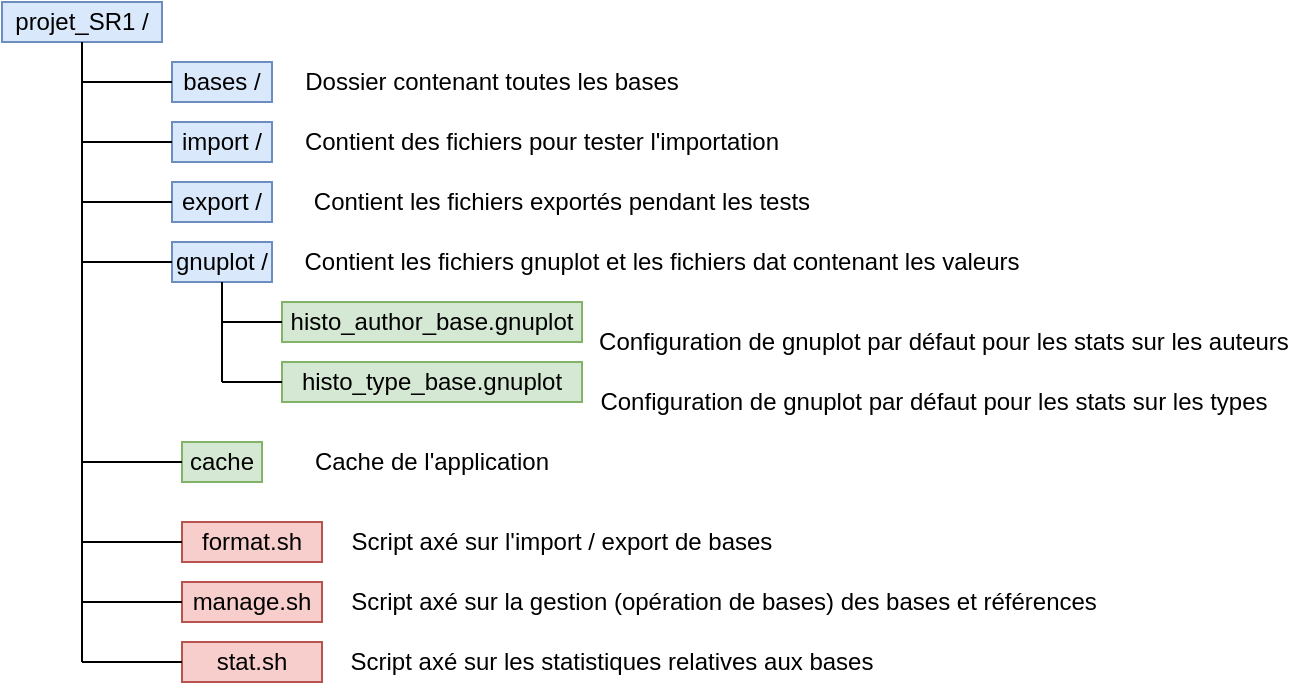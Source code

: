 <mxfile version="13.9.9" type="device"><diagram id="EzbibuZheLR4G6D-x0TU" name="Page-1"><mxGraphModel dx="813" dy="470" grid="1" gridSize="10" guides="1" tooltips="1" connect="1" arrows="1" fold="1" page="1" pageScale="1" pageWidth="827" pageHeight="1169" math="0" shadow="0"><root><mxCell id="0"/><mxCell id="1" parent="0"/><mxCell id="dy4epVjrkg8IKyltsr2a-1" value="projet_SR1 /" style="text;html=1;strokeColor=#6c8ebf;fillColor=#dae8fc;align=center;verticalAlign=middle;whiteSpace=wrap;rounded=0;" vertex="1" parent="1"><mxGeometry y="20" width="80" height="20" as="geometry"/></mxCell><mxCell id="dy4epVjrkg8IKyltsr2a-2" value="" style="endArrow=none;html=1;entryX=0.5;entryY=1;entryDx=0;entryDy=0;" edge="1" parent="1" target="dy4epVjrkg8IKyltsr2a-1"><mxGeometry width="50" height="50" relative="1" as="geometry"><mxPoint x="40" y="350" as="sourcePoint"/><mxPoint x="280" y="50" as="targetPoint"/></mxGeometry></mxCell><mxCell id="dy4epVjrkg8IKyltsr2a-3" value="bases /" style="text;html=1;strokeColor=#6c8ebf;fillColor=#dae8fc;align=center;verticalAlign=middle;whiteSpace=wrap;rounded=0;" vertex="1" parent="1"><mxGeometry x="85" y="50" width="50" height="20" as="geometry"/></mxCell><mxCell id="dy4epVjrkg8IKyltsr2a-4" value="gnuplot /" style="text;html=1;strokeColor=#6c8ebf;fillColor=#dae8fc;align=center;verticalAlign=middle;whiteSpace=wrap;rounded=0;" vertex="1" parent="1"><mxGeometry x="85" y="140" width="50" height="20" as="geometry"/></mxCell><mxCell id="dy4epVjrkg8IKyltsr2a-5" value="import /" style="text;html=1;strokeColor=#6c8ebf;fillColor=#dae8fc;align=center;verticalAlign=middle;whiteSpace=wrap;rounded=0;" vertex="1" parent="1"><mxGeometry x="85" y="80" width="50" height="20" as="geometry"/></mxCell><mxCell id="dy4epVjrkg8IKyltsr2a-6" value="export /" style="text;html=1;strokeColor=#6c8ebf;fillColor=#dae8fc;align=center;verticalAlign=middle;whiteSpace=wrap;rounded=0;" vertex="1" parent="1"><mxGeometry x="85" y="110" width="50" height="20" as="geometry"/></mxCell><mxCell id="dy4epVjrkg8IKyltsr2a-12" value="Dossier contenant toutes les bases" style="text;html=1;strokeColor=none;fillColor=none;align=center;verticalAlign=middle;whiteSpace=wrap;rounded=0;" vertex="1" parent="1"><mxGeometry x="150" y="50" width="190" height="20" as="geometry"/></mxCell><mxCell id="dy4epVjrkg8IKyltsr2a-14" value="histo_author_base.gnuplot" style="text;html=1;strokeColor=#82b366;fillColor=#d5e8d4;align=center;verticalAlign=middle;whiteSpace=wrap;rounded=0;" vertex="1" parent="1"><mxGeometry x="140" y="170" width="150" height="20" as="geometry"/></mxCell><mxCell id="dy4epVjrkg8IKyltsr2a-15" value="histo_type_base.gnuplot" style="text;html=1;strokeColor=#82b366;fillColor=#d5e8d4;align=center;verticalAlign=middle;whiteSpace=wrap;rounded=0;" vertex="1" parent="1"><mxGeometry x="140" y="200" width="150" height="20" as="geometry"/></mxCell><mxCell id="dy4epVjrkg8IKyltsr2a-16" value="cache" style="text;html=1;strokeColor=#82b366;fillColor=#d5e8d4;align=center;verticalAlign=middle;whiteSpace=wrap;rounded=0;" vertex="1" parent="1"><mxGeometry x="90" y="240" width="40" height="20" as="geometry"/></mxCell><mxCell id="dy4epVjrkg8IKyltsr2a-17" value="format.sh" style="text;html=1;strokeColor=#b85450;fillColor=#f8cecc;align=center;verticalAlign=middle;whiteSpace=wrap;rounded=0;" vertex="1" parent="1"><mxGeometry x="90" y="280" width="70" height="20" as="geometry"/></mxCell><mxCell id="dy4epVjrkg8IKyltsr2a-18" value="manage.sh" style="text;html=1;strokeColor=#b85450;fillColor=#f8cecc;align=center;verticalAlign=middle;whiteSpace=wrap;rounded=0;" vertex="1" parent="1"><mxGeometry x="90" y="310" width="70" height="20" as="geometry"/></mxCell><mxCell id="dy4epVjrkg8IKyltsr2a-19" value="stat.sh" style="text;html=1;strokeColor=#b85450;fillColor=#f8cecc;align=center;verticalAlign=middle;whiteSpace=wrap;rounded=0;" vertex="1" parent="1"><mxGeometry x="90" y="340" width="70" height="20" as="geometry"/></mxCell><mxCell id="dy4epVjrkg8IKyltsr2a-20" value="Contient des fichiers pour tester l'importation" style="text;html=1;strokeColor=none;fillColor=none;align=center;verticalAlign=middle;whiteSpace=wrap;rounded=0;" vertex="1" parent="1"><mxGeometry x="150" y="80" width="240" height="20" as="geometry"/></mxCell><mxCell id="dy4epVjrkg8IKyltsr2a-21" value="Contient les fichiers exportés pendant les tests" style="text;html=1;strokeColor=none;fillColor=none;align=center;verticalAlign=middle;whiteSpace=wrap;rounded=0;" vertex="1" parent="1"><mxGeometry x="150" y="110" width="260" height="20" as="geometry"/></mxCell><mxCell id="dy4epVjrkg8IKyltsr2a-22" value="Contient les fichiers gnuplot et les fichiers dat contenant les valeurs" style="text;html=1;strokeColor=none;fillColor=none;align=center;verticalAlign=middle;whiteSpace=wrap;rounded=0;" vertex="1" parent="1"><mxGeometry x="150" y="140" width="360" height="20" as="geometry"/></mxCell><mxCell id="dy4epVjrkg8IKyltsr2a-23" value="Cache de l'application" style="text;html=1;strokeColor=none;fillColor=none;align=center;verticalAlign=middle;whiteSpace=wrap;rounded=0;" vertex="1" parent="1"><mxGeometry x="150" y="240" width="130" height="20" as="geometry"/></mxCell><mxCell id="dy4epVjrkg8IKyltsr2a-24" value="Configuration de gnuplot par défaut pour les stats sur les auteurs" style="text;html=1;strokeColor=none;fillColor=none;align=center;verticalAlign=middle;whiteSpace=wrap;rounded=0;" vertex="1" parent="1"><mxGeometry x="296" y="180" width="350" height="20" as="geometry"/></mxCell><mxCell id="dy4epVjrkg8IKyltsr2a-25" value="Configuration de gnuplot par défaut pour les stats sur les types" style="text;html=1;strokeColor=none;fillColor=none;align=center;verticalAlign=middle;whiteSpace=wrap;rounded=0;" vertex="1" parent="1"><mxGeometry x="296" y="210" width="340" height="20" as="geometry"/></mxCell><mxCell id="dy4epVjrkg8IKyltsr2a-26" value="Script axé sur l'import / export de bases" style="text;html=1;strokeColor=none;fillColor=none;align=center;verticalAlign=middle;whiteSpace=wrap;rounded=0;" vertex="1" parent="1"><mxGeometry x="170" y="280" width="220" height="20" as="geometry"/></mxCell><mxCell id="dy4epVjrkg8IKyltsr2a-27" value="Script axé sur la gestion (opération de bases) des bases et références" style="text;html=1;strokeColor=none;fillColor=none;align=center;verticalAlign=middle;whiteSpace=wrap;rounded=0;" vertex="1" parent="1"><mxGeometry x="170" y="310" width="382" height="20" as="geometry"/></mxCell><mxCell id="dy4epVjrkg8IKyltsr2a-28" value="Script axé sur les statistiques relatives aux bases" style="text;html=1;strokeColor=none;fillColor=none;align=center;verticalAlign=middle;whiteSpace=wrap;rounded=0;" vertex="1" parent="1"><mxGeometry x="170" y="340" width="270" height="20" as="geometry"/></mxCell><mxCell id="dy4epVjrkg8IKyltsr2a-29" value="" style="endArrow=none;html=1;entryX=0;entryY=0.5;entryDx=0;entryDy=0;" edge="1" parent="1" target="dy4epVjrkg8IKyltsr2a-3"><mxGeometry width="50" height="50" relative="1" as="geometry"><mxPoint x="40" y="60" as="sourcePoint"/><mxPoint x="110" y="190" as="targetPoint"/></mxGeometry></mxCell><mxCell id="dy4epVjrkg8IKyltsr2a-30" value="" style="endArrow=none;html=1;entryX=0;entryY=0.5;entryDx=0;entryDy=0;" edge="1" parent="1" target="dy4epVjrkg8IKyltsr2a-5"><mxGeometry width="50" height="50" relative="1" as="geometry"><mxPoint x="40" y="90" as="sourcePoint"/><mxPoint x="84" y="93" as="targetPoint"/></mxGeometry></mxCell><mxCell id="dy4epVjrkg8IKyltsr2a-31" value="" style="endArrow=none;html=1;entryX=0;entryY=0.5;entryDx=0;entryDy=0;" edge="1" parent="1" target="dy4epVjrkg8IKyltsr2a-6"><mxGeometry width="50" height="50" relative="1" as="geometry"><mxPoint x="40" y="120" as="sourcePoint"/><mxPoint x="95" y="100" as="targetPoint"/></mxGeometry></mxCell><mxCell id="dy4epVjrkg8IKyltsr2a-32" value="" style="endArrow=none;html=1;entryX=0;entryY=0.5;entryDx=0;entryDy=0;" edge="1" parent="1" target="dy4epVjrkg8IKyltsr2a-4"><mxGeometry width="50" height="50" relative="1" as="geometry"><mxPoint x="40" y="150" as="sourcePoint"/><mxPoint x="95" y="130" as="targetPoint"/></mxGeometry></mxCell><mxCell id="dy4epVjrkg8IKyltsr2a-33" value="" style="endArrow=none;html=1;entryX=0.5;entryY=1;entryDx=0;entryDy=0;" edge="1" parent="1" target="dy4epVjrkg8IKyltsr2a-4"><mxGeometry width="50" height="50" relative="1" as="geometry"><mxPoint x="110" y="210" as="sourcePoint"/><mxPoint x="95" y="160" as="targetPoint"/></mxGeometry></mxCell><mxCell id="dy4epVjrkg8IKyltsr2a-34" value="" style="endArrow=none;html=1;entryX=0;entryY=0.5;entryDx=0;entryDy=0;" edge="1" parent="1" target="dy4epVjrkg8IKyltsr2a-14"><mxGeometry width="50" height="50" relative="1" as="geometry"><mxPoint x="110" y="180" as="sourcePoint"/><mxPoint x="95" y="160" as="targetPoint"/></mxGeometry></mxCell><mxCell id="dy4epVjrkg8IKyltsr2a-35" value="" style="endArrow=none;html=1;entryX=0;entryY=0.5;entryDx=0;entryDy=0;" edge="1" parent="1" target="dy4epVjrkg8IKyltsr2a-15"><mxGeometry width="50" height="50" relative="1" as="geometry"><mxPoint x="110" y="210" as="sourcePoint"/><mxPoint x="150" y="200" as="targetPoint"/></mxGeometry></mxCell><mxCell id="dy4epVjrkg8IKyltsr2a-37" value="" style="endArrow=none;html=1;entryX=0;entryY=0.5;entryDx=0;entryDy=0;" edge="1" parent="1" target="dy4epVjrkg8IKyltsr2a-16"><mxGeometry width="50" height="50" relative="1" as="geometry"><mxPoint x="40" y="250" as="sourcePoint"/><mxPoint x="85" y="240" as="targetPoint"/></mxGeometry></mxCell><mxCell id="dy4epVjrkg8IKyltsr2a-39" value="" style="endArrow=none;html=1;entryX=0;entryY=0.5;entryDx=0;entryDy=0;" edge="1" parent="1" target="dy4epVjrkg8IKyltsr2a-17"><mxGeometry width="50" height="50" relative="1" as="geometry"><mxPoint x="40" y="290" as="sourcePoint"/><mxPoint x="100" y="250" as="targetPoint"/></mxGeometry></mxCell><mxCell id="dy4epVjrkg8IKyltsr2a-40" value="" style="endArrow=none;html=1;entryX=0;entryY=0.5;entryDx=0;entryDy=0;" edge="1" parent="1" target="dy4epVjrkg8IKyltsr2a-18"><mxGeometry width="50" height="50" relative="1" as="geometry"><mxPoint x="40" y="320" as="sourcePoint"/><mxPoint x="100" y="300" as="targetPoint"/></mxGeometry></mxCell><mxCell id="dy4epVjrkg8IKyltsr2a-41" value="" style="endArrow=none;html=1;entryX=0;entryY=0.5;entryDx=0;entryDy=0;" edge="1" parent="1" target="dy4epVjrkg8IKyltsr2a-19"><mxGeometry width="50" height="50" relative="1" as="geometry"><mxPoint x="40" y="350" as="sourcePoint"/><mxPoint x="100" y="330" as="targetPoint"/></mxGeometry></mxCell></root></mxGraphModel></diagram></mxfile>